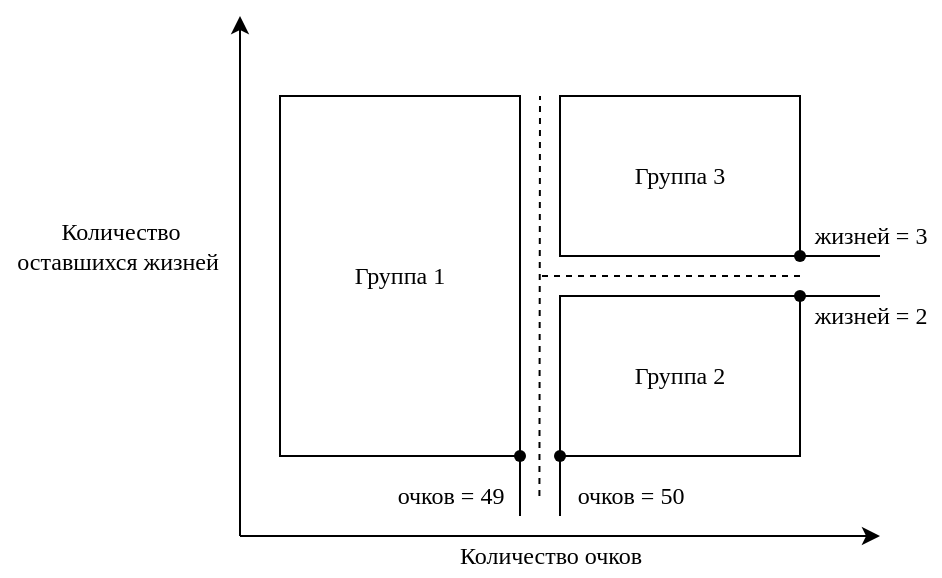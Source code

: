 <mxfile version="14.6.9" type="device"><diagram id="b0cEtZga3TzA56kCaK7u" name="Page-1"><mxGraphModel dx="555" dy="643" grid="1" gridSize="10" guides="1" tooltips="1" connect="1" arrows="1" fold="1" page="1" pageScale="1" pageWidth="827" pageHeight="1169" math="0" shadow="0"><root><mxCell id="0"/><mxCell id="1" parent="0"/><mxCell id="h_LqIseRSMgPyMesANhh-1" value="" style="endArrow=classic;html=1;" parent="1" edge="1"><mxGeometry width="50" height="50" relative="1" as="geometry"><mxPoint x="340" y="550" as="sourcePoint"/><mxPoint x="340" y="290" as="targetPoint"/></mxGeometry></mxCell><mxCell id="h_LqIseRSMgPyMesANhh-2" value="" style="endArrow=classic;html=1;" parent="1" edge="1"><mxGeometry width="50" height="50" relative="1" as="geometry"><mxPoint x="340" y="550" as="sourcePoint"/><mxPoint x="660" y="550" as="targetPoint"/></mxGeometry></mxCell><mxCell id="h_LqIseRSMgPyMesANhh-3" value="&lt;font style=&quot;font-size: 12px&quot;&gt;Количество очков&lt;/font&gt;" style="text;html=1;align=center;verticalAlign=middle;resizable=0;points=[];autosize=1;strokeColor=none;fontFamily=Times New Roman;" parent="1" vertex="1"><mxGeometry x="440" y="550" width="110" height="20" as="geometry"/></mxCell><mxCell id="h_LqIseRSMgPyMesANhh-4" value="&lt;font style=&quot;font-size: 12px;&quot;&gt;Количество&lt;br style=&quot;font-size: 12px;&quot;&gt;оставшихся жизней&amp;nbsp;&lt;/font&gt;" style="text;html=1;align=center;verticalAlign=middle;resizable=0;points=[];autosize=1;strokeColor=none;fontFamily=Times New Roman;fontSize=12;" parent="1" vertex="1"><mxGeometry x="220" y="390" width="120" height="30" as="geometry"/></mxCell><mxCell id="h_LqIseRSMgPyMesANhh-5" value="&lt;font style=&quot;font-size: 12px&quot;&gt;Группа 1&lt;/font&gt;" style="whiteSpace=wrap;html=1;fontFamily=Times New Roman;" parent="1" vertex="1"><mxGeometry x="360" y="330" width="120" height="180" as="geometry"/></mxCell><mxCell id="h_LqIseRSMgPyMesANhh-6" value="&lt;font style=&quot;font-size: 12px&quot;&gt;Группа 2&lt;/font&gt;" style="whiteSpace=wrap;html=1;fontFamily=Times New Roman;" parent="1" vertex="1"><mxGeometry x="500" y="430" width="120" height="80" as="geometry"/></mxCell><mxCell id="h_LqIseRSMgPyMesANhh-7" value="&lt;font style=&quot;font-size: 12px&quot;&gt;Группа 3&lt;/font&gt;" style="whiteSpace=wrap;html=1;fontFamily=Times New Roman;" parent="1" vertex="1"><mxGeometry x="500" y="330" width="120" height="80" as="geometry"/></mxCell><mxCell id="h_LqIseRSMgPyMesANhh-8" value="" style="endArrow=none;html=1;targetPerimeterSpacing=0;startArrow=none;" parent="1" source="L8-kWcjuFRLqZLyfvCWX-1" edge="1"><mxGeometry width="50" height="50" relative="1" as="geometry"><mxPoint x="480" y="540" as="sourcePoint"/><mxPoint x="480" y="510" as="targetPoint"/></mxGeometry></mxCell><mxCell id="h_LqIseRSMgPyMesANhh-9" value="" style="endArrow=none;html=1;" parent="1" edge="1"><mxGeometry width="50" height="50" relative="1" as="geometry"><mxPoint x="500" y="540" as="sourcePoint"/><mxPoint x="500" y="510" as="targetPoint"/></mxGeometry></mxCell><mxCell id="h_LqIseRSMgPyMesANhh-10" value="&lt;font style=&quot;font-size: 12px&quot;&gt;очков = 49&lt;/font&gt;" style="text;html=1;align=center;verticalAlign=middle;resizable=0;points=[];autosize=1;strokeColor=none;fontFamily=Times New Roman;" parent="1" vertex="1"><mxGeometry x="410" y="520" width="70" height="20" as="geometry"/></mxCell><mxCell id="h_LqIseRSMgPyMesANhh-11" value="&lt;font style=&quot;font-size: 12px&quot;&gt;очков = 50&lt;/font&gt;" style="text;html=1;align=center;verticalAlign=middle;resizable=0;points=[];autosize=1;strokeColor=none;fontFamily=Times New Roman;" parent="1" vertex="1"><mxGeometry x="500" y="520" width="70" height="20" as="geometry"/></mxCell><mxCell id="h_LqIseRSMgPyMesANhh-12" value="" style="endArrow=none;html=1;" parent="1" edge="1"><mxGeometry width="50" height="50" relative="1" as="geometry"><mxPoint x="660" y="410" as="sourcePoint"/><mxPoint x="620" y="410" as="targetPoint"/></mxGeometry></mxCell><mxCell id="h_LqIseRSMgPyMesANhh-13" value="" style="endArrow=none;html=1;" parent="1" edge="1"><mxGeometry width="50" height="50" relative="1" as="geometry"><mxPoint x="660" y="430" as="sourcePoint"/><mxPoint x="620" y="430" as="targetPoint"/></mxGeometry></mxCell><mxCell id="h_LqIseRSMgPyMesANhh-14" value="&lt;font style=&quot;font-size: 12px&quot;&gt;жизней = 3&lt;/font&gt;" style="text;html=1;align=center;verticalAlign=middle;resizable=0;points=[];autosize=1;strokeColor=none;fontFamily=Times New Roman;" parent="1" vertex="1"><mxGeometry x="620" y="390" width="70" height="20" as="geometry"/></mxCell><mxCell id="h_LqIseRSMgPyMesANhh-15" value="&lt;font style=&quot;font-size: 12px&quot;&gt;жизней = 2&lt;/font&gt;" style="text;html=1;align=center;verticalAlign=middle;resizable=0;points=[];autosize=1;strokeColor=none;fontFamily=Times New Roman;" parent="1" vertex="1"><mxGeometry x="620" y="430" width="70" height="20" as="geometry"/></mxCell><mxCell id="h_LqIseRSMgPyMesANhh-16" value="" style="endArrow=none;dashed=1;html=1;targetPerimeterSpacing=0;" parent="1" edge="1"><mxGeometry width="50" height="50" relative="1" as="geometry"><mxPoint x="489.71" y="530" as="sourcePoint"/><mxPoint x="490" y="330" as="targetPoint"/></mxGeometry></mxCell><mxCell id="h_LqIseRSMgPyMesANhh-17" style="edgeStyle=orthogonalEdgeStyle;rounded=0;orthogonalLoop=1;jettySize=auto;html=1;exitX=0.5;exitY=1;exitDx=0;exitDy=0;targetPerimeterSpacing=0;" parent="1" source="h_LqIseRSMgPyMesANhh-7" target="h_LqIseRSMgPyMesANhh-7" edge="1"><mxGeometry relative="1" as="geometry"/></mxCell><mxCell id="h_LqIseRSMgPyMesANhh-19" value="" style="endArrow=none;dashed=1;html=1;targetPerimeterSpacing=0;" parent="1" edge="1"><mxGeometry width="50" height="50" relative="1" as="geometry"><mxPoint x="620" y="420" as="sourcePoint"/><mxPoint x="490" y="420" as="targetPoint"/></mxGeometry></mxCell><mxCell id="L8-kWcjuFRLqZLyfvCWX-1" value="" style="shape=waypoint;sketch=0;size=6;pointerEvents=1;points=[];fillColor=none;resizable=0;rotatable=0;perimeter=centerPerimeter;snapToPoint=1;fontFamily=Times New Roman;fontSize=12;" parent="1" vertex="1"><mxGeometry x="460" y="490" width="40" height="40" as="geometry"/></mxCell><mxCell id="L8-kWcjuFRLqZLyfvCWX-2" value="" style="endArrow=none;html=1;" parent="1" target="L8-kWcjuFRLqZLyfvCWX-1" edge="1"><mxGeometry width="50" height="50" relative="1" as="geometry"><mxPoint x="480" y="540" as="sourcePoint"/><mxPoint x="480" y="510" as="targetPoint"/></mxGeometry></mxCell><mxCell id="L8-kWcjuFRLqZLyfvCWX-4" value="" style="shape=waypoint;sketch=0;size=6;pointerEvents=1;points=[];fillColor=none;resizable=0;rotatable=0;perimeter=centerPerimeter;snapToPoint=1;fontFamily=Times New Roman;fontSize=12;" parent="1" vertex="1"><mxGeometry x="480" y="490" width="40" height="40" as="geometry"/></mxCell><mxCell id="L8-kWcjuFRLqZLyfvCWX-5" value="" style="shape=waypoint;sketch=0;size=6;pointerEvents=1;points=[];fillColor=none;resizable=0;rotatable=0;perimeter=centerPerimeter;snapToPoint=1;fontFamily=Times New Roman;fontSize=12;" parent="1" vertex="1"><mxGeometry x="600" y="410" width="40" height="40" as="geometry"/></mxCell><mxCell id="L8-kWcjuFRLqZLyfvCWX-6" value="" style="shape=waypoint;sketch=0;size=6;pointerEvents=1;points=[];fillColor=none;resizable=0;rotatable=0;perimeter=centerPerimeter;snapToPoint=1;fontFamily=Times New Roman;fontSize=12;" parent="1" vertex="1"><mxGeometry x="600" y="390" width="40" height="40" as="geometry"/></mxCell></root></mxGraphModel></diagram></mxfile>
